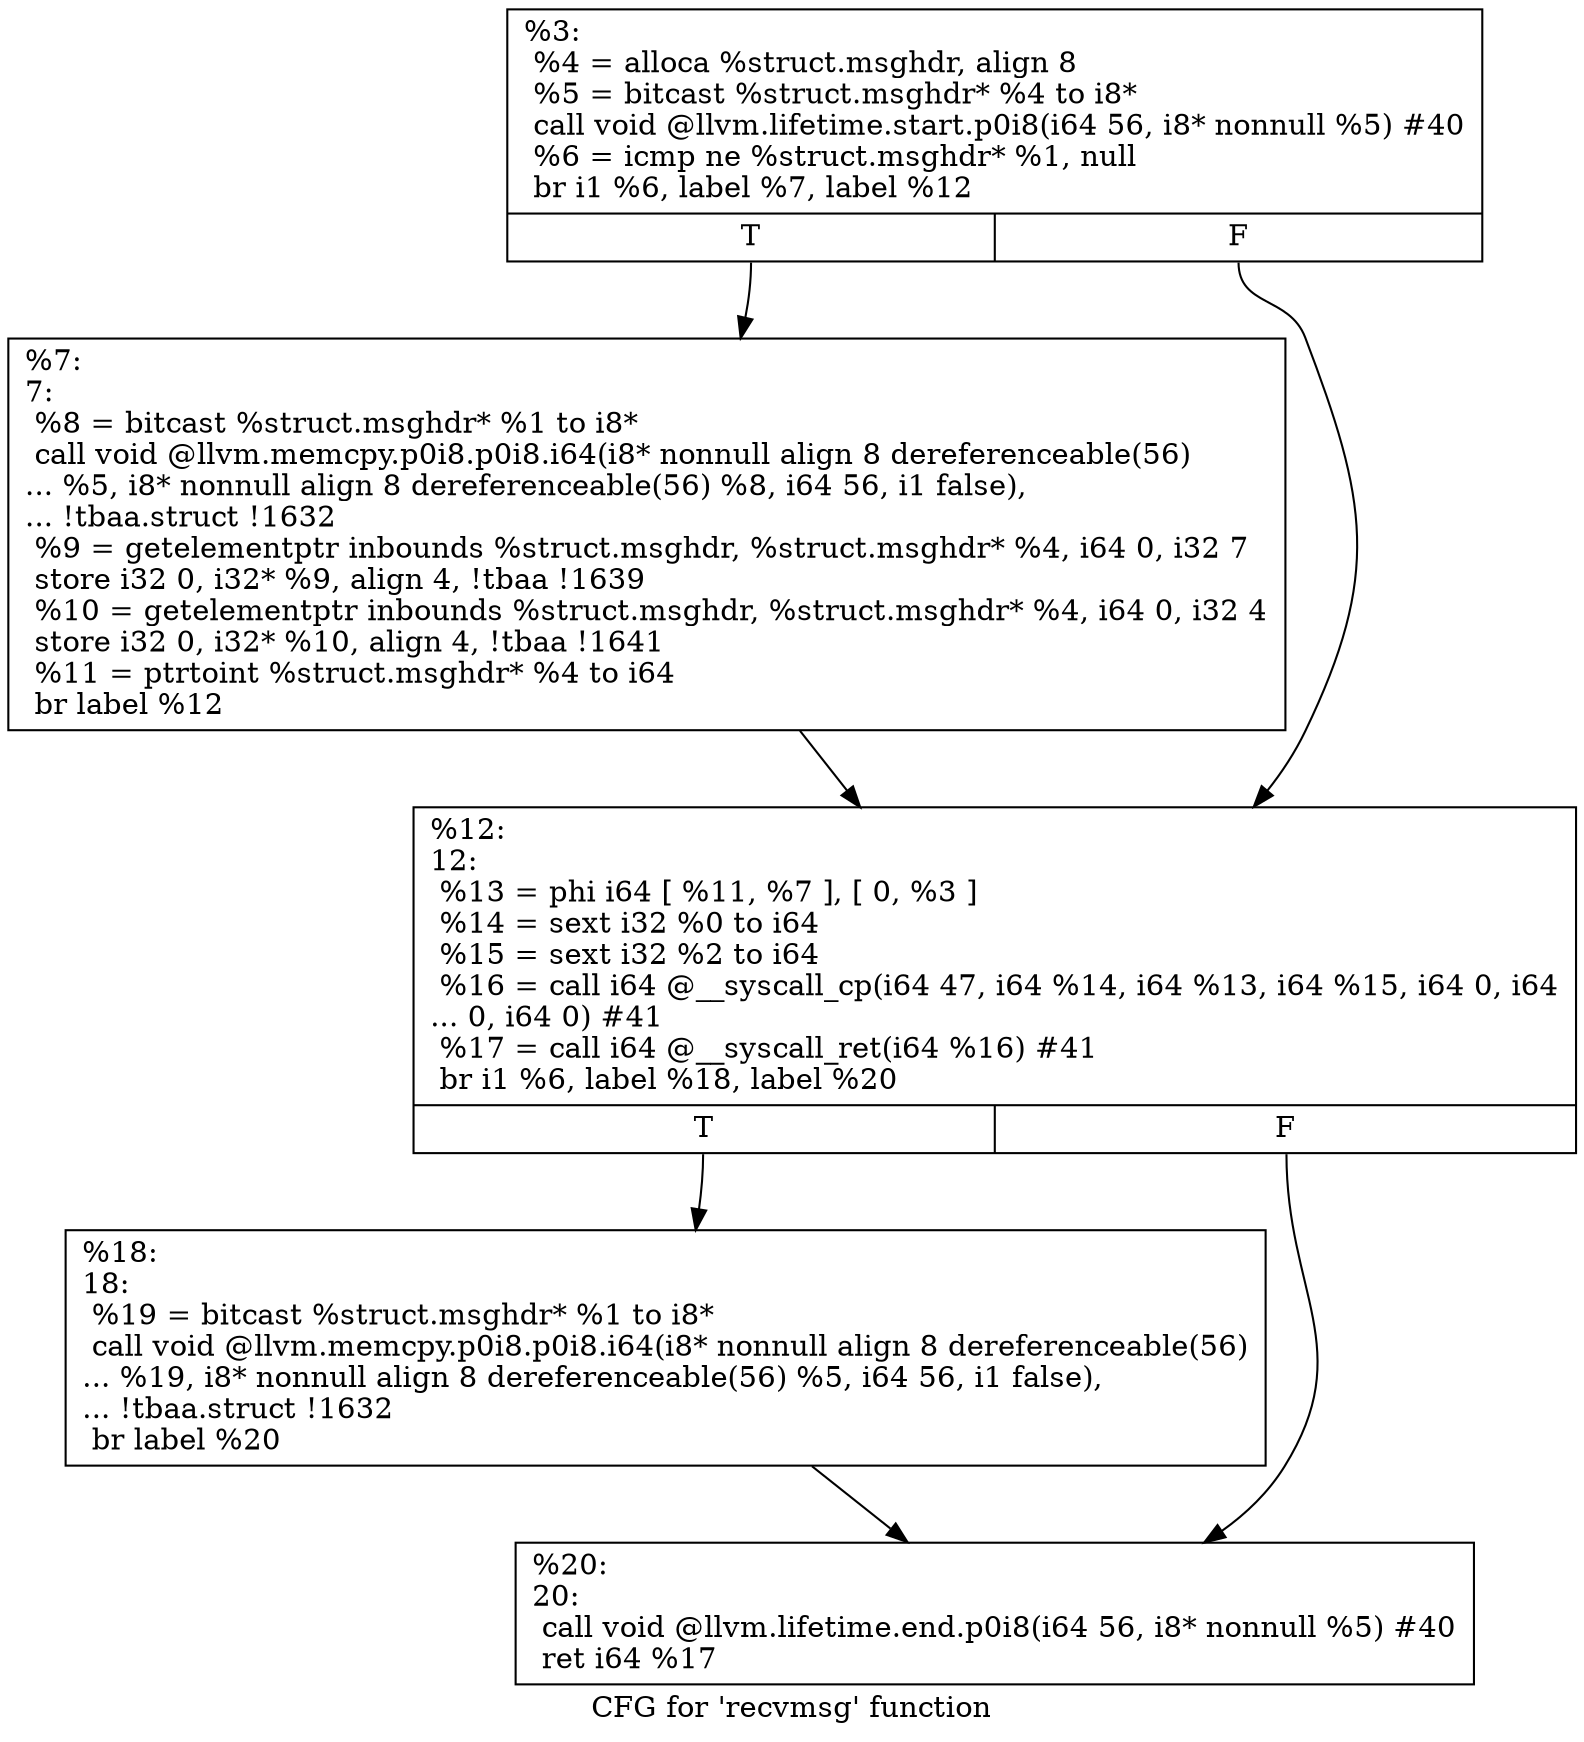 digraph "CFG for 'recvmsg' function" {
	label="CFG for 'recvmsg' function";

	Node0x1ffd300 [shape=record,label="{%3:\l  %4 = alloca %struct.msghdr, align 8\l  %5 = bitcast %struct.msghdr* %4 to i8*\l  call void @llvm.lifetime.start.p0i8(i64 56, i8* nonnull %5) #40\l  %6 = icmp ne %struct.msghdr* %1, null\l  br i1 %6, label %7, label %12\l|{<s0>T|<s1>F}}"];
	Node0x1ffd300:s0 -> Node0x1ffeb20;
	Node0x1ffd300:s1 -> Node0x1ffebf0;
	Node0x1ffeb20 [shape=record,label="{%7:\l7:                                                \l  %8 = bitcast %struct.msghdr* %1 to i8*\l  call void @llvm.memcpy.p0i8.p0i8.i64(i8* nonnull align 8 dereferenceable(56)\l... %5, i8* nonnull align 8 dereferenceable(56) %8, i64 56, i1 false),\l... !tbaa.struct !1632\l  %9 = getelementptr inbounds %struct.msghdr, %struct.msghdr* %4, i64 0, i32 7\l  store i32 0, i32* %9, align 4, !tbaa !1639\l  %10 = getelementptr inbounds %struct.msghdr, %struct.msghdr* %4, i64 0, i32 4\l  store i32 0, i32* %10, align 4, !tbaa !1641\l  %11 = ptrtoint %struct.msghdr* %4 to i64\l  br label %12\l}"];
	Node0x1ffeb20 -> Node0x1ffebf0;
	Node0x1ffebf0 [shape=record,label="{%12:\l12:                                               \l  %13 = phi i64 [ %11, %7 ], [ 0, %3 ]\l  %14 = sext i32 %0 to i64\l  %15 = sext i32 %2 to i64\l  %16 = call i64 @__syscall_cp(i64 47, i64 %14, i64 %13, i64 %15, i64 0, i64\l... 0, i64 0) #41\l  %17 = call i64 @__syscall_ret(i64 %16) #41\l  br i1 %6, label %18, label %20\l|{<s0>T|<s1>F}}"];
	Node0x1ffebf0:s0 -> Node0x1ffec40;
	Node0x1ffebf0:s1 -> Node0x1ffec90;
	Node0x1ffec40 [shape=record,label="{%18:\l18:                                               \l  %19 = bitcast %struct.msghdr* %1 to i8*\l  call void @llvm.memcpy.p0i8.p0i8.i64(i8* nonnull align 8 dereferenceable(56)\l... %19, i8* nonnull align 8 dereferenceable(56) %5, i64 56, i1 false),\l... !tbaa.struct !1632\l  br label %20\l}"];
	Node0x1ffec40 -> Node0x1ffec90;
	Node0x1ffec90 [shape=record,label="{%20:\l20:                                               \l  call void @llvm.lifetime.end.p0i8(i64 56, i8* nonnull %5) #40\l  ret i64 %17\l}"];
}
